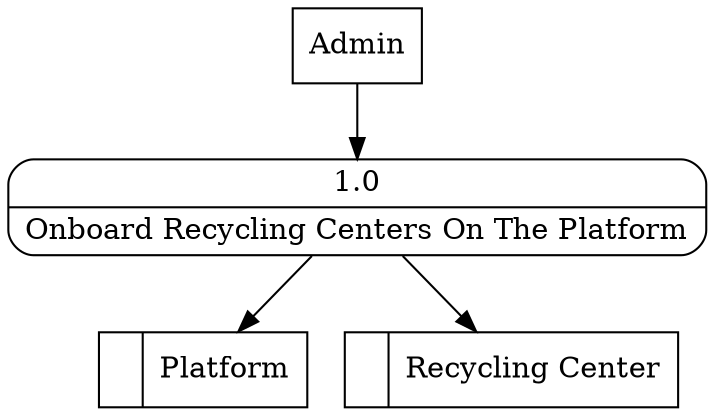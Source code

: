 digraph dfd2{ 
node[shape=record]
200 [label="<f0>  |<f1> Platform " ];
201 [label="<f0>  |<f1> Recycling Center " ];
202 [label="Admin" shape=box];
203 [label="{<f0> 1.0|<f1> Onboard Recycling Centers On The Platform }" shape=Mrecord];
202 -> 203
203 -> 201
203 -> 200
}